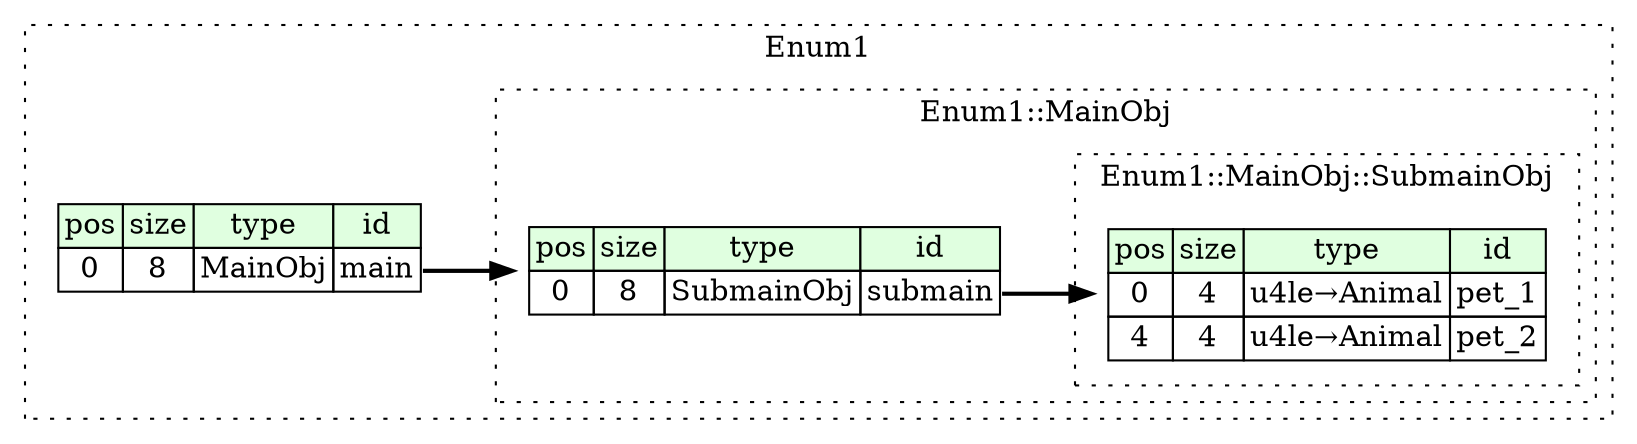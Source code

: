 digraph {
	rankdir=LR;
	node [shape=plaintext];
	subgraph cluster__enum_1 {
		label="Enum1";
		graph[style=dotted];

		enum_1__seq [label=<<TABLE BORDER="0" CELLBORDER="1" CELLSPACING="0">
			<TR><TD BGCOLOR="#E0FFE0">pos</TD><TD BGCOLOR="#E0FFE0">size</TD><TD BGCOLOR="#E0FFE0">type</TD><TD BGCOLOR="#E0FFE0">id</TD></TR>
			<TR><TD PORT="main_pos">0</TD><TD PORT="main_size">8</TD><TD>MainObj</TD><TD PORT="main_type">main</TD></TR>
		</TABLE>>];
		subgraph cluster__main_obj {
			label="Enum1::MainObj";
			graph[style=dotted];

			main_obj__seq [label=<<TABLE BORDER="0" CELLBORDER="1" CELLSPACING="0">
				<TR><TD BGCOLOR="#E0FFE0">pos</TD><TD BGCOLOR="#E0FFE0">size</TD><TD BGCOLOR="#E0FFE0">type</TD><TD BGCOLOR="#E0FFE0">id</TD></TR>
				<TR><TD PORT="submain_pos">0</TD><TD PORT="submain_size">8</TD><TD>SubmainObj</TD><TD PORT="submain_type">submain</TD></TR>
			</TABLE>>];
			subgraph cluster__submain_obj {
				label="Enum1::MainObj::SubmainObj";
				graph[style=dotted];

				submain_obj__seq [label=<<TABLE BORDER="0" CELLBORDER="1" CELLSPACING="0">
					<TR><TD BGCOLOR="#E0FFE0">pos</TD><TD BGCOLOR="#E0FFE0">size</TD><TD BGCOLOR="#E0FFE0">type</TD><TD BGCOLOR="#E0FFE0">id</TD></TR>
					<TR><TD PORT="pet_1_pos">0</TD><TD PORT="pet_1_size">4</TD><TD>u4le→Animal</TD><TD PORT="pet_1_type">pet_1</TD></TR>
					<TR><TD PORT="pet_2_pos">4</TD><TD PORT="pet_2_size">4</TD><TD>u4le→Animal</TD><TD PORT="pet_2_type">pet_2</TD></TR>
				</TABLE>>];
			}
		}
	}
	enum_1__seq:main_type -> main_obj__seq [style=bold];
	main_obj__seq:submain_type -> submain_obj__seq [style=bold];
}
